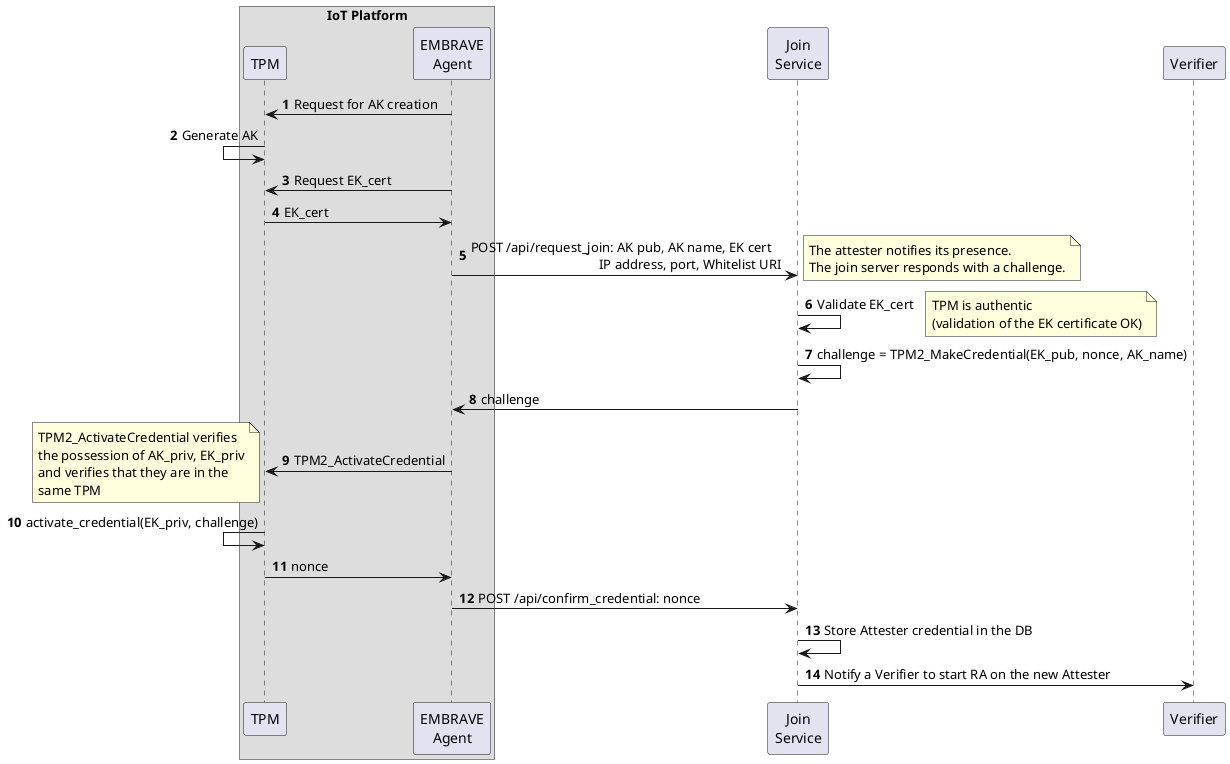 @startuml join
'title
'Attester Join protocol
'end title
autonumber

box "IoT Platform"
participant TPM
participant "EMBRAVE\nAgent" as attester_agent
endbox
participant "Join\nService" as join_service

'== LAK creation ==
TPM<-attester_agent: Request for AK creation
TPM<-TPM: Generate AK

'== Start Join protocol ==
TPM<-attester_agent: Request EK_cert
TPM->attester_agent: EK_cert
attester_agent->join_service: POST /api/request_join: AK pub, AK name, EK cert\n                                      IP address, port, Whitelist URI
note right
The attester notifies its presence.
The join server responds with a challenge.
end note

' alt alredy joined
'  join_service->attester_agent: OK
' else join
  join_service->join_service: Validate EK_cert
  note right
    TPM is authentic
    (validation of the EK certificate OK)
  end note
  join_service->join_service: challenge = TPM2_MakeCredential(EK_pub, nonce, AK_name)
  attester_agent<-join_service: challenge
  TPM<-attester_agent: TPM2_ActivateCredential
  note left
    TPM2_ActivateCredential verifies
    the possession of AK_priv, EK_priv
    and verifies that they are in the
    same TPM
  end note
  TPM<-TPM: activate_credential(EK_priv, challenge)
  TPM->attester_agent: nonce
  attester_agent->join_service: POST /api/confirm_credential: nonce
  join_service->join_service: Store Attester credential in the DB
  join_service->Verifier: Notify a Verifier to start RA on the new Attester
' end

@enduml
